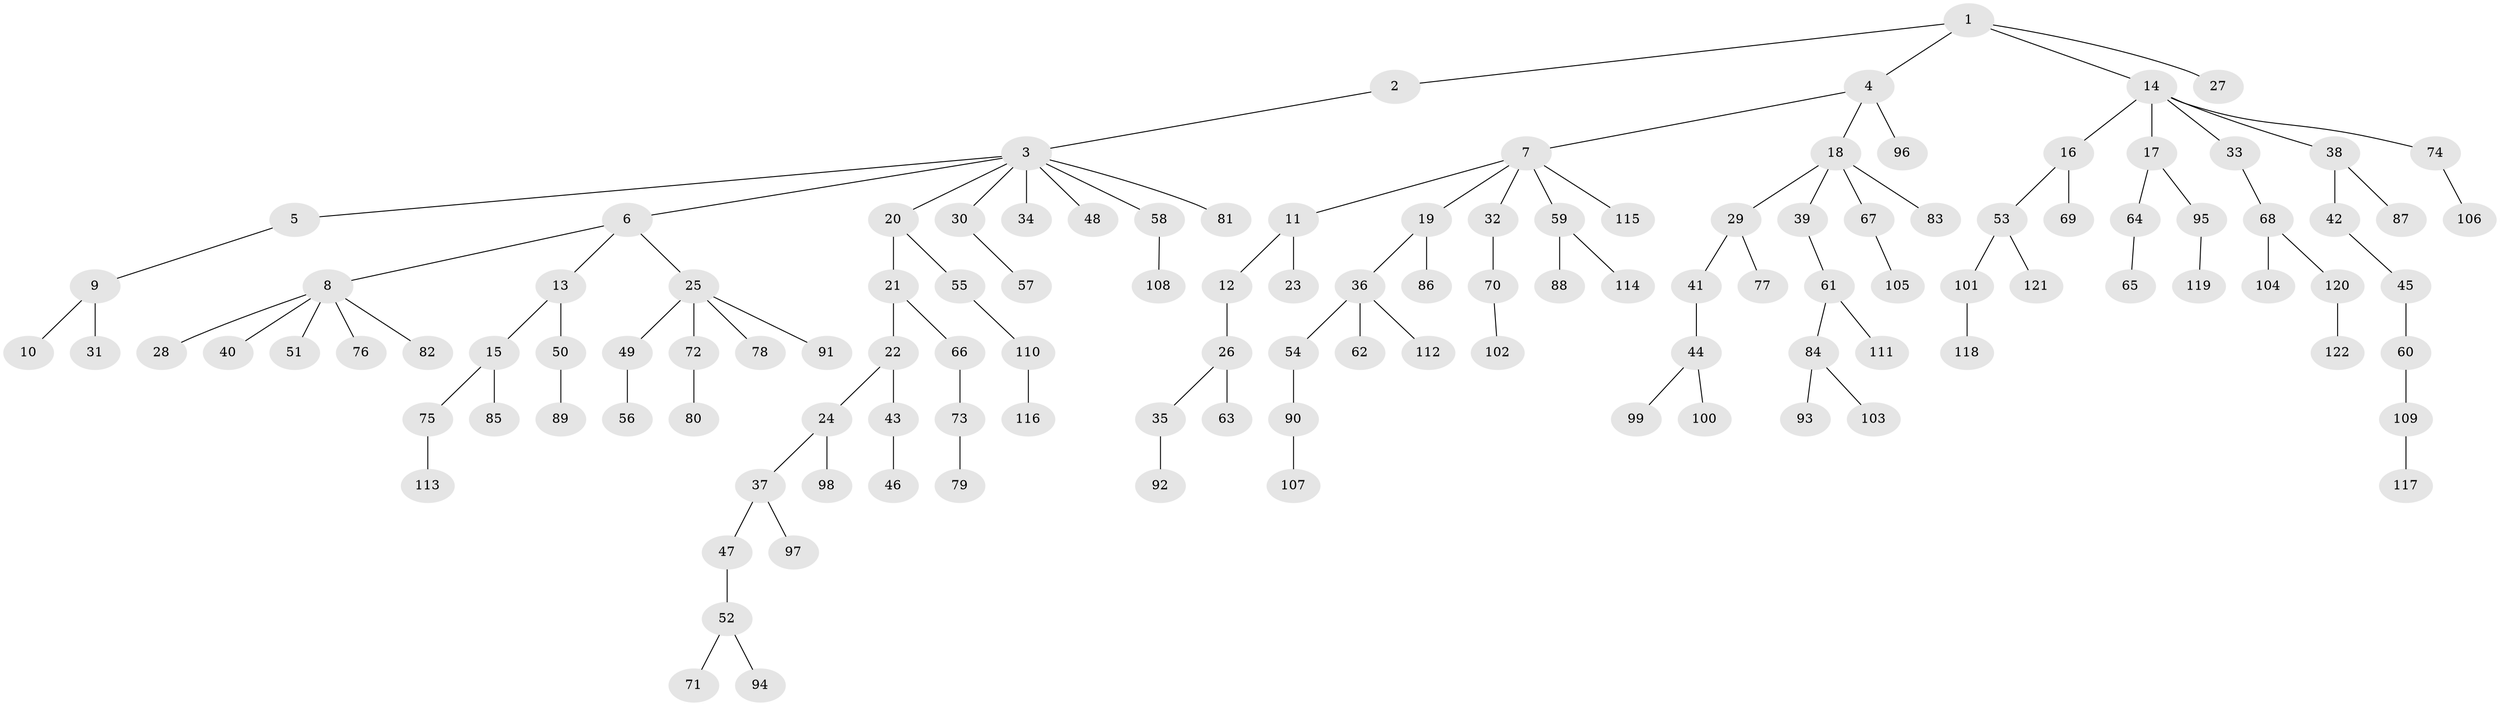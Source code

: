 // Generated by graph-tools (version 1.1) at 2025/26/03/09/25 03:26:26]
// undirected, 122 vertices, 121 edges
graph export_dot {
graph [start="1"]
  node [color=gray90,style=filled];
  1;
  2;
  3;
  4;
  5;
  6;
  7;
  8;
  9;
  10;
  11;
  12;
  13;
  14;
  15;
  16;
  17;
  18;
  19;
  20;
  21;
  22;
  23;
  24;
  25;
  26;
  27;
  28;
  29;
  30;
  31;
  32;
  33;
  34;
  35;
  36;
  37;
  38;
  39;
  40;
  41;
  42;
  43;
  44;
  45;
  46;
  47;
  48;
  49;
  50;
  51;
  52;
  53;
  54;
  55;
  56;
  57;
  58;
  59;
  60;
  61;
  62;
  63;
  64;
  65;
  66;
  67;
  68;
  69;
  70;
  71;
  72;
  73;
  74;
  75;
  76;
  77;
  78;
  79;
  80;
  81;
  82;
  83;
  84;
  85;
  86;
  87;
  88;
  89;
  90;
  91;
  92;
  93;
  94;
  95;
  96;
  97;
  98;
  99;
  100;
  101;
  102;
  103;
  104;
  105;
  106;
  107;
  108;
  109;
  110;
  111;
  112;
  113;
  114;
  115;
  116;
  117;
  118;
  119;
  120;
  121;
  122;
  1 -- 2;
  1 -- 4;
  1 -- 14;
  1 -- 27;
  2 -- 3;
  3 -- 5;
  3 -- 6;
  3 -- 20;
  3 -- 30;
  3 -- 34;
  3 -- 48;
  3 -- 58;
  3 -- 81;
  4 -- 7;
  4 -- 18;
  4 -- 96;
  5 -- 9;
  6 -- 8;
  6 -- 13;
  6 -- 25;
  7 -- 11;
  7 -- 19;
  7 -- 32;
  7 -- 59;
  7 -- 115;
  8 -- 28;
  8 -- 40;
  8 -- 51;
  8 -- 76;
  8 -- 82;
  9 -- 10;
  9 -- 31;
  11 -- 12;
  11 -- 23;
  12 -- 26;
  13 -- 15;
  13 -- 50;
  14 -- 16;
  14 -- 17;
  14 -- 33;
  14 -- 38;
  14 -- 74;
  15 -- 75;
  15 -- 85;
  16 -- 53;
  16 -- 69;
  17 -- 64;
  17 -- 95;
  18 -- 29;
  18 -- 39;
  18 -- 67;
  18 -- 83;
  19 -- 36;
  19 -- 86;
  20 -- 21;
  20 -- 55;
  21 -- 22;
  21 -- 66;
  22 -- 24;
  22 -- 43;
  24 -- 37;
  24 -- 98;
  25 -- 49;
  25 -- 72;
  25 -- 78;
  25 -- 91;
  26 -- 35;
  26 -- 63;
  29 -- 41;
  29 -- 77;
  30 -- 57;
  32 -- 70;
  33 -- 68;
  35 -- 92;
  36 -- 54;
  36 -- 62;
  36 -- 112;
  37 -- 47;
  37 -- 97;
  38 -- 42;
  38 -- 87;
  39 -- 61;
  41 -- 44;
  42 -- 45;
  43 -- 46;
  44 -- 99;
  44 -- 100;
  45 -- 60;
  47 -- 52;
  49 -- 56;
  50 -- 89;
  52 -- 71;
  52 -- 94;
  53 -- 101;
  53 -- 121;
  54 -- 90;
  55 -- 110;
  58 -- 108;
  59 -- 88;
  59 -- 114;
  60 -- 109;
  61 -- 84;
  61 -- 111;
  64 -- 65;
  66 -- 73;
  67 -- 105;
  68 -- 104;
  68 -- 120;
  70 -- 102;
  72 -- 80;
  73 -- 79;
  74 -- 106;
  75 -- 113;
  84 -- 93;
  84 -- 103;
  90 -- 107;
  95 -- 119;
  101 -- 118;
  109 -- 117;
  110 -- 116;
  120 -- 122;
}
